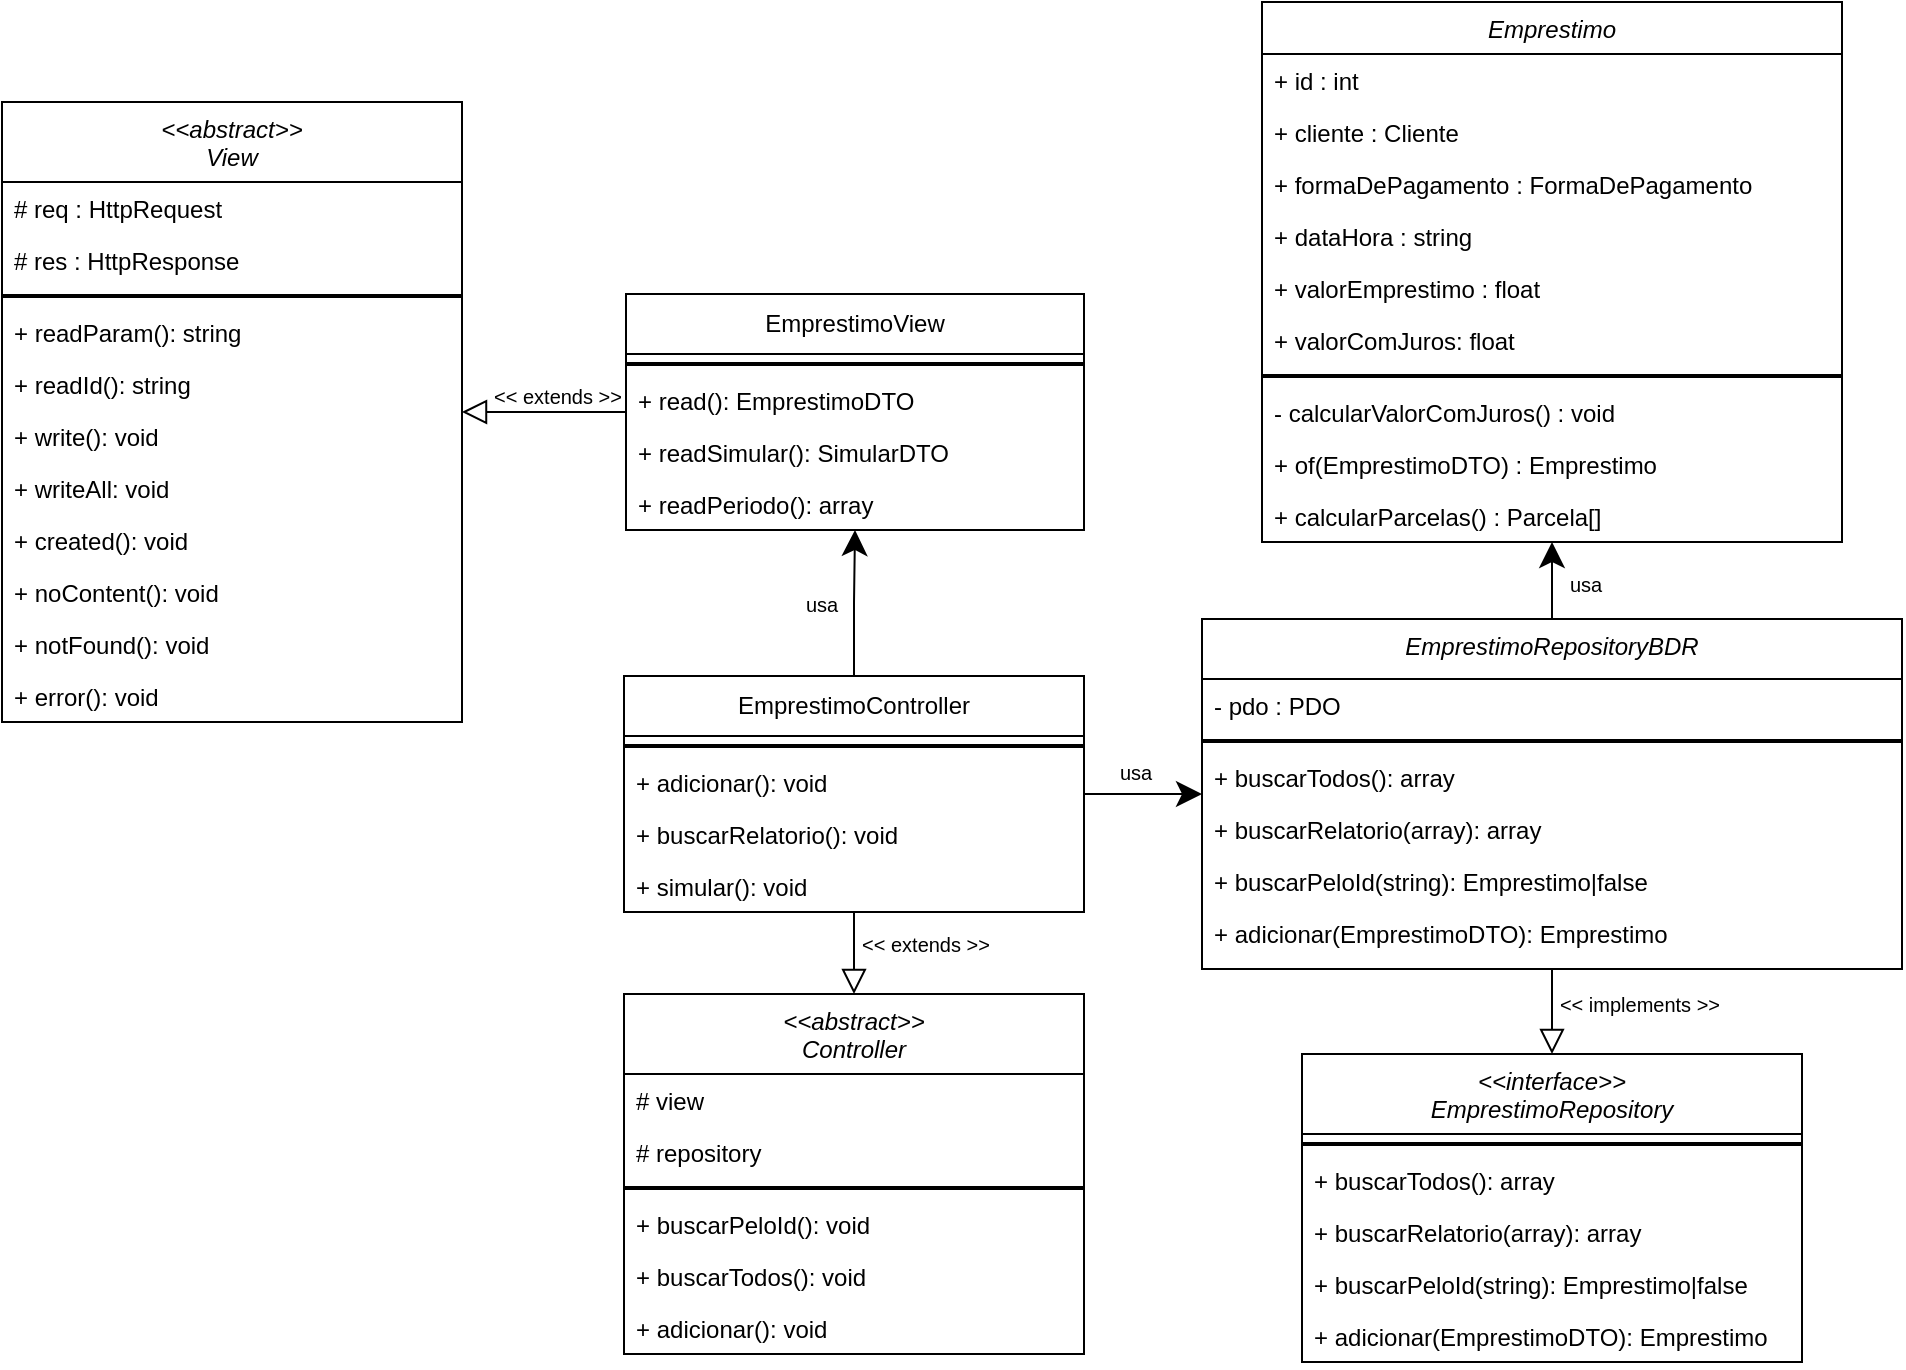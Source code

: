 <mxfile version="24.2.5" type="device">
  <diagram id="C5RBs43oDa-KdzZeNtuy" name="Page-1">
    <mxGraphModel dx="2022" dy="697" grid="1" gridSize="10" guides="1" tooltips="1" connect="1" arrows="1" fold="1" page="1" pageScale="1" pageWidth="827" pageHeight="1169" math="0" shadow="0">
      <root>
        <mxCell id="WIyWlLk6GJQsqaUBKTNV-0" />
        <mxCell id="WIyWlLk6GJQsqaUBKTNV-1" parent="WIyWlLk6GJQsqaUBKTNV-0" />
        <mxCell id="zkfFHV4jXpPFQw0GAbJ--0" value="Emprestimo" style="swimlane;fontStyle=2;align=center;verticalAlign=top;childLayout=stackLayout;horizontal=1;startSize=26;horizontalStack=0;resizeParent=1;resizeLast=0;collapsible=1;marginBottom=0;rounded=0;shadow=0;strokeWidth=1;" parent="WIyWlLk6GJQsqaUBKTNV-1" vertex="1">
          <mxGeometry x="330" y="144" width="290" height="270" as="geometry">
            <mxRectangle x="230" y="140" width="160" height="26" as="alternateBounds" />
          </mxGeometry>
        </mxCell>
        <mxCell id="zkfFHV4jXpPFQw0GAbJ--1" value="+ id : int" style="text;align=left;verticalAlign=top;spacingLeft=4;spacingRight=4;overflow=hidden;rotatable=0;points=[[0,0.5],[1,0.5]];portConstraint=eastwest;" parent="zkfFHV4jXpPFQw0GAbJ--0" vertex="1">
          <mxGeometry y="26" width="290" height="26" as="geometry" />
        </mxCell>
        <mxCell id="zkfFHV4jXpPFQw0GAbJ--2" value="+ cliente : Cliente" style="text;align=left;verticalAlign=top;spacingLeft=4;spacingRight=4;overflow=hidden;rotatable=0;points=[[0,0.5],[1,0.5]];portConstraint=eastwest;rounded=0;shadow=0;html=0;" parent="zkfFHV4jXpPFQw0GAbJ--0" vertex="1">
          <mxGeometry y="52" width="290" height="26" as="geometry" />
        </mxCell>
        <mxCell id="zkfFHV4jXpPFQw0GAbJ--3" value="+ formaDePagamento : FormaDePagamento" style="text;align=left;verticalAlign=top;spacingLeft=4;spacingRight=4;overflow=hidden;rotatable=0;points=[[0,0.5],[1,0.5]];portConstraint=eastwest;rounded=0;shadow=0;html=0;" parent="zkfFHV4jXpPFQw0GAbJ--0" vertex="1">
          <mxGeometry y="78" width="290" height="26" as="geometry" />
        </mxCell>
        <mxCell id="FDm9K9OgZXYlGnzYdE6Z-0" value="+ dataHora : string" style="text;align=left;verticalAlign=top;spacingLeft=4;spacingRight=4;overflow=hidden;rotatable=0;points=[[0,0.5],[1,0.5]];portConstraint=eastwest;" parent="zkfFHV4jXpPFQw0GAbJ--0" vertex="1">
          <mxGeometry y="104" width="290" height="26" as="geometry" />
        </mxCell>
        <mxCell id="zkfFHV4jXpPFQw0GAbJ--5" value="+ valorEmprestimo : float&#xa;" style="text;align=left;verticalAlign=top;spacingLeft=4;spacingRight=4;overflow=hidden;rotatable=0;points=[[0,0.5],[1,0.5]];portConstraint=eastwest;" parent="zkfFHV4jXpPFQw0GAbJ--0" vertex="1">
          <mxGeometry y="130" width="290" height="26" as="geometry" />
        </mxCell>
        <mxCell id="xhmtxkkdUhrxXhgRXGaF-22" value="+ valorComJuros: float&#xa;" style="text;align=left;verticalAlign=top;spacingLeft=4;spacingRight=4;overflow=hidden;rotatable=0;points=[[0,0.5],[1,0.5]];portConstraint=eastwest;" vertex="1" parent="zkfFHV4jXpPFQw0GAbJ--0">
          <mxGeometry y="156" width="290" height="26" as="geometry" />
        </mxCell>
        <mxCell id="zfqGbD3eHQCys-1M-Mq3-1" value="" style="line;strokeWidth=2;html=1;" parent="zkfFHV4jXpPFQw0GAbJ--0" vertex="1">
          <mxGeometry y="182" width="290" height="10" as="geometry" />
        </mxCell>
        <mxCell id="xhmtxkkdUhrxXhgRXGaF-24" value="- calcularValorComJuros() : void" style="text;align=left;verticalAlign=top;spacingLeft=4;spacingRight=4;overflow=hidden;rotatable=0;points=[[0,0.5],[1,0.5]];portConstraint=eastwest;" vertex="1" parent="zkfFHV4jXpPFQw0GAbJ--0">
          <mxGeometry y="192" width="290" height="26" as="geometry" />
        </mxCell>
        <mxCell id="zfqGbD3eHQCys-1M-Mq3-2" value="+ of(EmprestimoDTO) : Emprestimo" style="text;align=left;verticalAlign=top;spacingLeft=4;spacingRight=4;overflow=hidden;rotatable=0;points=[[0,0.5],[1,0.5]];portConstraint=eastwest;" parent="zkfFHV4jXpPFQw0GAbJ--0" vertex="1">
          <mxGeometry y="218" width="290" height="26" as="geometry" />
        </mxCell>
        <mxCell id="xhmtxkkdUhrxXhgRXGaF-23" value="+ calcularParcelas() : Parcela[]" style="text;align=left;verticalAlign=top;spacingLeft=4;spacingRight=4;overflow=hidden;rotatable=0;points=[[0,0.5],[1,0.5]];portConstraint=eastwest;" vertex="1" parent="zkfFHV4jXpPFQw0GAbJ--0">
          <mxGeometry y="244" width="290" height="26" as="geometry" />
        </mxCell>
        <mxCell id="V_WYXQO6eJnQUCukjR7P-0" style="edgeStyle=orthogonalEdgeStyle;rounded=0;orthogonalLoop=1;jettySize=auto;html=1;endArrow=block;endFill=0;endSize=10;" parent="WIyWlLk6GJQsqaUBKTNV-1" source="FDm9K9OgZXYlGnzYdE6Z-1" target="FDm9K9OgZXYlGnzYdE6Z-13" edge="1">
          <mxGeometry relative="1" as="geometry" />
        </mxCell>
        <mxCell id="V_WYXQO6eJnQUCukjR7P-3" style="edgeStyle=orthogonalEdgeStyle;rounded=0;orthogonalLoop=1;jettySize=auto;html=1;endSize=10;" parent="WIyWlLk6GJQsqaUBKTNV-1" source="FDm9K9OgZXYlGnzYdE6Z-1" target="FDm9K9OgZXYlGnzYdE6Z-37" edge="1">
          <mxGeometry relative="1" as="geometry" />
        </mxCell>
        <mxCell id="FDm9K9OgZXYlGnzYdE6Z-1" value="EmprestimoController" style="swimlane;fontStyle=0;childLayout=stackLayout;horizontal=1;startSize=30;horizontalStack=0;resizeParent=1;resizeParentMax=0;resizeLast=0;collapsible=1;marginBottom=0;whiteSpace=wrap;html=1;" parent="WIyWlLk6GJQsqaUBKTNV-1" vertex="1">
          <mxGeometry x="11" y="481" width="230" height="118" as="geometry" />
        </mxCell>
        <mxCell id="FDm9K9OgZXYlGnzYdE6Z-5" value="" style="line;strokeWidth=2;html=1;" parent="FDm9K9OgZXYlGnzYdE6Z-1" vertex="1">
          <mxGeometry y="30" width="230" height="10" as="geometry" />
        </mxCell>
        <mxCell id="xhmtxkkdUhrxXhgRXGaF-9" value="+ adicionar(): void" style="text;align=left;verticalAlign=top;spacingLeft=4;spacingRight=4;overflow=hidden;rotatable=0;points=[[0,0.5],[1,0.5]];portConstraint=eastwest;" vertex="1" parent="FDm9K9OgZXYlGnzYdE6Z-1">
          <mxGeometry y="40" width="230" height="26" as="geometry" />
        </mxCell>
        <mxCell id="xhmtxkkdUhrxXhgRXGaF-10" value="+ buscarRelatorio(): void" style="text;align=left;verticalAlign=top;spacingLeft=4;spacingRight=4;overflow=hidden;rotatable=0;points=[[0,0.5],[1,0.5]];portConstraint=eastwest;" vertex="1" parent="FDm9K9OgZXYlGnzYdE6Z-1">
          <mxGeometry y="66" width="230" height="26" as="geometry" />
        </mxCell>
        <mxCell id="xhmtxkkdUhrxXhgRXGaF-11" value="+ simular(): void" style="text;align=left;verticalAlign=top;spacingLeft=4;spacingRight=4;overflow=hidden;rotatable=0;points=[[0,0.5],[1,0.5]];portConstraint=eastwest;" vertex="1" parent="FDm9K9OgZXYlGnzYdE6Z-1">
          <mxGeometry y="92" width="230" height="26" as="geometry" />
        </mxCell>
        <mxCell id="FDm9K9OgZXYlGnzYdE6Z-13" value="&lt;&lt;abstract&gt;&gt;&#xa;Controller" style="swimlane;fontStyle=2;align=center;verticalAlign=top;childLayout=stackLayout;horizontal=1;startSize=40;horizontalStack=0;resizeParent=1;resizeLast=0;collapsible=1;marginBottom=0;rounded=0;shadow=0;strokeWidth=1;" parent="WIyWlLk6GJQsqaUBKTNV-1" vertex="1">
          <mxGeometry x="11" y="640" width="230" height="180" as="geometry">
            <mxRectangle x="230" y="140" width="160" height="26" as="alternateBounds" />
          </mxGeometry>
        </mxCell>
        <mxCell id="FDm9K9OgZXYlGnzYdE6Z-14" value="# view" style="text;align=left;verticalAlign=top;spacingLeft=4;spacingRight=4;overflow=hidden;rotatable=0;points=[[0,0.5],[1,0.5]];portConstraint=eastwest;" parent="FDm9K9OgZXYlGnzYdE6Z-13" vertex="1">
          <mxGeometry y="40" width="230" height="26" as="geometry" />
        </mxCell>
        <mxCell id="FDm9K9OgZXYlGnzYdE6Z-15" value="# repository" style="text;align=left;verticalAlign=top;spacingLeft=4;spacingRight=4;overflow=hidden;rotatable=0;points=[[0,0.5],[1,0.5]];portConstraint=eastwest;rounded=0;shadow=0;html=0;" parent="FDm9K9OgZXYlGnzYdE6Z-13" vertex="1">
          <mxGeometry y="66" width="230" height="26" as="geometry" />
        </mxCell>
        <mxCell id="FDm9K9OgZXYlGnzYdE6Z-20" value="" style="line;strokeWidth=2;html=1;" parent="FDm9K9OgZXYlGnzYdE6Z-13" vertex="1">
          <mxGeometry y="92" width="230" height="10" as="geometry" />
        </mxCell>
        <mxCell id="FDm9K9OgZXYlGnzYdE6Z-17" value="+ buscarPeloId(): void" style="text;align=left;verticalAlign=top;spacingLeft=4;spacingRight=4;overflow=hidden;rotatable=0;points=[[0,0.5],[1,0.5]];portConstraint=eastwest;" parent="FDm9K9OgZXYlGnzYdE6Z-13" vertex="1">
          <mxGeometry y="102" width="230" height="26" as="geometry" />
        </mxCell>
        <mxCell id="FDm9K9OgZXYlGnzYdE6Z-18" value="+ buscarTodos(): void" style="text;align=left;verticalAlign=top;spacingLeft=4;spacingRight=4;overflow=hidden;rotatable=0;points=[[0,0.5],[1,0.5]];portConstraint=eastwest;" parent="FDm9K9OgZXYlGnzYdE6Z-13" vertex="1">
          <mxGeometry y="128" width="230" height="26" as="geometry" />
        </mxCell>
        <mxCell id="FDm9K9OgZXYlGnzYdE6Z-21" value="+ adicionar(): void" style="text;align=left;verticalAlign=top;spacingLeft=4;spacingRight=4;overflow=hidden;rotatable=0;points=[[0,0.5],[1,0.5]];portConstraint=eastwest;" parent="FDm9K9OgZXYlGnzYdE6Z-13" vertex="1">
          <mxGeometry y="154" width="230" height="26" as="geometry" />
        </mxCell>
        <mxCell id="FDm9K9OgZXYlGnzYdE6Z-26" value="&lt;&lt;abstract&gt;&gt;&#xa;View" style="swimlane;fontStyle=2;align=center;verticalAlign=top;childLayout=stackLayout;horizontal=1;startSize=40;horizontalStack=0;resizeParent=1;resizeLast=0;collapsible=1;marginBottom=0;rounded=0;shadow=0;strokeWidth=1;" parent="WIyWlLk6GJQsqaUBKTNV-1" vertex="1">
          <mxGeometry x="-300" y="194" width="230" height="310" as="geometry">
            <mxRectangle x="230" y="140" width="160" height="26" as="alternateBounds" />
          </mxGeometry>
        </mxCell>
        <mxCell id="FDm9K9OgZXYlGnzYdE6Z-27" value="# req : HttpRequest" style="text;align=left;verticalAlign=top;spacingLeft=4;spacingRight=4;overflow=hidden;rotatable=0;points=[[0,0.5],[1,0.5]];portConstraint=eastwest;" parent="FDm9K9OgZXYlGnzYdE6Z-26" vertex="1">
          <mxGeometry y="40" width="230" height="26" as="geometry" />
        </mxCell>
        <mxCell id="FDm9K9OgZXYlGnzYdE6Z-28" value="# res : HttpResponse" style="text;align=left;verticalAlign=top;spacingLeft=4;spacingRight=4;overflow=hidden;rotatable=0;points=[[0,0.5],[1,0.5]];portConstraint=eastwest;rounded=0;shadow=0;html=0;" parent="FDm9K9OgZXYlGnzYdE6Z-26" vertex="1">
          <mxGeometry y="66" width="230" height="26" as="geometry" />
        </mxCell>
        <mxCell id="FDm9K9OgZXYlGnzYdE6Z-30" value="" style="line;strokeWidth=2;html=1;" parent="FDm9K9OgZXYlGnzYdE6Z-26" vertex="1">
          <mxGeometry y="92" width="230" height="10" as="geometry" />
        </mxCell>
        <mxCell id="FDm9K9OgZXYlGnzYdE6Z-33" value="+ readParam(): string" style="text;align=left;verticalAlign=top;spacingLeft=4;spacingRight=4;overflow=hidden;rotatable=0;points=[[0,0.5],[1,0.5]];portConstraint=eastwest;" parent="FDm9K9OgZXYlGnzYdE6Z-26" vertex="1">
          <mxGeometry y="102" width="230" height="26" as="geometry" />
        </mxCell>
        <mxCell id="xhmtxkkdUhrxXhgRXGaF-0" value="+ readId(): string" style="text;align=left;verticalAlign=top;spacingLeft=4;spacingRight=4;overflow=hidden;rotatable=0;points=[[0,0.5],[1,0.5]];portConstraint=eastwest;" vertex="1" parent="FDm9K9OgZXYlGnzYdE6Z-26">
          <mxGeometry y="128" width="230" height="26" as="geometry" />
        </mxCell>
        <mxCell id="FDm9K9OgZXYlGnzYdE6Z-31" value="+ write(): void " style="text;align=left;verticalAlign=top;spacingLeft=4;spacingRight=4;overflow=hidden;rotatable=0;points=[[0,0.5],[1,0.5]];portConstraint=eastwest;" parent="FDm9K9OgZXYlGnzYdE6Z-26" vertex="1">
          <mxGeometry y="154" width="230" height="26" as="geometry" />
        </mxCell>
        <mxCell id="FDm9K9OgZXYlGnzYdE6Z-36" value="+ writeAll: void" style="text;align=left;verticalAlign=top;spacingLeft=4;spacingRight=4;overflow=hidden;rotatable=0;points=[[0,0.5],[1,0.5]];portConstraint=eastwest;" parent="FDm9K9OgZXYlGnzYdE6Z-26" vertex="1">
          <mxGeometry y="180" width="230" height="26" as="geometry" />
        </mxCell>
        <mxCell id="FDm9K9OgZXYlGnzYdE6Z-32" value="+ created(): void" style="text;align=left;verticalAlign=top;spacingLeft=4;spacingRight=4;overflow=hidden;rotatable=0;points=[[0,0.5],[1,0.5]];portConstraint=eastwest;" parent="FDm9K9OgZXYlGnzYdE6Z-26" vertex="1">
          <mxGeometry y="206" width="230" height="26" as="geometry" />
        </mxCell>
        <mxCell id="xhmtxkkdUhrxXhgRXGaF-1" value="+ noContent(): void" style="text;align=left;verticalAlign=top;spacingLeft=4;spacingRight=4;overflow=hidden;rotatable=0;points=[[0,0.5],[1,0.5]];portConstraint=eastwest;" vertex="1" parent="FDm9K9OgZXYlGnzYdE6Z-26">
          <mxGeometry y="232" width="230" height="26" as="geometry" />
        </mxCell>
        <mxCell id="FDm9K9OgZXYlGnzYdE6Z-34" value="+ notFound(): void" style="text;align=left;verticalAlign=top;spacingLeft=4;spacingRight=4;overflow=hidden;rotatable=0;points=[[0,0.5],[1,0.5]];portConstraint=eastwest;" parent="FDm9K9OgZXYlGnzYdE6Z-26" vertex="1">
          <mxGeometry y="258" width="230" height="26" as="geometry" />
        </mxCell>
        <mxCell id="FDm9K9OgZXYlGnzYdE6Z-35" value="+ error(): void" style="text;align=left;verticalAlign=top;spacingLeft=4;spacingRight=4;overflow=hidden;rotatable=0;points=[[0,0.5],[1,0.5]];portConstraint=eastwest;" parent="FDm9K9OgZXYlGnzYdE6Z-26" vertex="1">
          <mxGeometry y="284" width="230" height="26" as="geometry" />
        </mxCell>
        <mxCell id="FDm9K9OgZXYlGnzYdE6Z-37" value="EmprestimoView" style="swimlane;fontStyle=0;childLayout=stackLayout;horizontal=1;startSize=30;horizontalStack=0;resizeParent=1;resizeParentMax=0;resizeLast=0;collapsible=1;marginBottom=0;whiteSpace=wrap;html=1;" parent="WIyWlLk6GJQsqaUBKTNV-1" vertex="1">
          <mxGeometry x="12" y="290" width="229" height="118" as="geometry" />
        </mxCell>
        <mxCell id="FDm9K9OgZXYlGnzYdE6Z-38" value="" style="line;strokeWidth=2;html=1;" parent="FDm9K9OgZXYlGnzYdE6Z-37" vertex="1">
          <mxGeometry y="30" width="229" height="10" as="geometry" />
        </mxCell>
        <mxCell id="zfqGbD3eHQCys-1M-Mq3-0" value="+ read(): EmprestimoDTO" style="text;align=left;verticalAlign=top;spacingLeft=4;spacingRight=4;overflow=hidden;rotatable=0;points=[[0,0.5],[1,0.5]];portConstraint=eastwest;" parent="FDm9K9OgZXYlGnzYdE6Z-37" vertex="1">
          <mxGeometry y="40" width="229" height="26" as="geometry" />
        </mxCell>
        <mxCell id="xhmtxkkdUhrxXhgRXGaF-4" value="+ readSimular(): SimularDTO" style="text;align=left;verticalAlign=top;spacingLeft=4;spacingRight=4;overflow=hidden;rotatable=0;points=[[0,0.5],[1,0.5]];portConstraint=eastwest;" vertex="1" parent="FDm9K9OgZXYlGnzYdE6Z-37">
          <mxGeometry y="66" width="229" height="26" as="geometry" />
        </mxCell>
        <mxCell id="xhmtxkkdUhrxXhgRXGaF-6" value="+ readPeriodo(): array" style="text;align=left;verticalAlign=top;spacingLeft=4;spacingRight=4;overflow=hidden;rotatable=0;points=[[0,0.5],[1,0.5]];portConstraint=eastwest;" vertex="1" parent="FDm9K9OgZXYlGnzYdE6Z-37">
          <mxGeometry y="92" width="229" height="26" as="geometry" />
        </mxCell>
        <mxCell id="FDm9K9OgZXYlGnzYdE6Z-40" value="&lt;&lt;interface&gt;&gt;&#xa;EmprestimoRepository" style="swimlane;fontStyle=2;align=center;verticalAlign=top;childLayout=stackLayout;horizontal=1;startSize=40;horizontalStack=0;resizeParent=1;resizeLast=0;collapsible=1;marginBottom=0;rounded=0;shadow=0;strokeWidth=1;" parent="WIyWlLk6GJQsqaUBKTNV-1" vertex="1">
          <mxGeometry x="350" y="670" width="250" height="154" as="geometry">
            <mxRectangle x="230" y="140" width="160" height="26" as="alternateBounds" />
          </mxGeometry>
        </mxCell>
        <mxCell id="FDm9K9OgZXYlGnzYdE6Z-43" value="" style="line;strokeWidth=2;html=1;" parent="FDm9K9OgZXYlGnzYdE6Z-40" vertex="1">
          <mxGeometry y="40" width="250" height="10" as="geometry" />
        </mxCell>
        <mxCell id="FDm9K9OgZXYlGnzYdE6Z-44" value="+ buscarTodos(): array" style="text;align=left;verticalAlign=top;spacingLeft=4;spacingRight=4;overflow=hidden;rotatable=0;points=[[0,0.5],[1,0.5]];portConstraint=eastwest;" parent="FDm9K9OgZXYlGnzYdE6Z-40" vertex="1">
          <mxGeometry y="50" width="250" height="26" as="geometry" />
        </mxCell>
        <mxCell id="xhmtxkkdUhrxXhgRXGaF-16" value="+ buscarRelatorio(array): array" style="text;align=left;verticalAlign=top;spacingLeft=4;spacingRight=4;overflow=hidden;rotatable=0;points=[[0,0.5],[1,0.5]];portConstraint=eastwest;" vertex="1" parent="FDm9K9OgZXYlGnzYdE6Z-40">
          <mxGeometry y="76" width="250" height="26" as="geometry" />
        </mxCell>
        <mxCell id="FDm9K9OgZXYlGnzYdE6Z-45" value="+ buscarPeloId(string): Emprestimo|false" style="text;align=left;verticalAlign=top;spacingLeft=4;spacingRight=4;overflow=hidden;rotatable=0;points=[[0,0.5],[1,0.5]];portConstraint=eastwest;" parent="FDm9K9OgZXYlGnzYdE6Z-40" vertex="1">
          <mxGeometry y="102" width="250" height="26" as="geometry" />
        </mxCell>
        <mxCell id="FDm9K9OgZXYlGnzYdE6Z-46" value="+ adicionar(EmprestimoDTO): Emprestimo" style="text;align=left;verticalAlign=top;spacingLeft=4;spacingRight=4;overflow=hidden;rotatable=0;points=[[0,0.5],[1,0.5]];portConstraint=eastwest;" parent="FDm9K9OgZXYlGnzYdE6Z-40" vertex="1">
          <mxGeometry y="128" width="250" height="26" as="geometry" />
        </mxCell>
        <mxCell id="FDm9K9OgZXYlGnzYdE6Z-50" value="EmprestimoRepositoryBDR" style="swimlane;fontStyle=2;align=center;verticalAlign=top;childLayout=stackLayout;horizontal=1;startSize=30;horizontalStack=0;resizeParent=1;resizeLast=0;collapsible=1;marginBottom=0;rounded=0;shadow=0;strokeWidth=1;" parent="WIyWlLk6GJQsqaUBKTNV-1" vertex="1">
          <mxGeometry x="300" y="452.5" width="350" height="175" as="geometry">
            <mxRectangle x="230" y="140" width="160" height="26" as="alternateBounds" />
          </mxGeometry>
        </mxCell>
        <mxCell id="FDm9K9OgZXYlGnzYdE6Z-51" value="- pdo : PDO" style="text;align=left;verticalAlign=top;spacingLeft=4;spacingRight=4;overflow=hidden;rotatable=0;points=[[0,0.5],[1,0.5]];portConstraint=eastwest;" parent="FDm9K9OgZXYlGnzYdE6Z-50" vertex="1">
          <mxGeometry y="30" width="350" height="26" as="geometry" />
        </mxCell>
        <mxCell id="FDm9K9OgZXYlGnzYdE6Z-54" value="" style="line;strokeWidth=2;html=1;" parent="FDm9K9OgZXYlGnzYdE6Z-50" vertex="1">
          <mxGeometry y="56" width="350" height="10" as="geometry" />
        </mxCell>
        <mxCell id="xhmtxkkdUhrxXhgRXGaF-17" value="+ buscarTodos(): array" style="text;align=left;verticalAlign=top;spacingLeft=4;spacingRight=4;overflow=hidden;rotatable=0;points=[[0,0.5],[1,0.5]];portConstraint=eastwest;" vertex="1" parent="FDm9K9OgZXYlGnzYdE6Z-50">
          <mxGeometry y="66" width="350" height="26" as="geometry" />
        </mxCell>
        <mxCell id="xhmtxkkdUhrxXhgRXGaF-18" value="+ buscarRelatorio(array): array" style="text;align=left;verticalAlign=top;spacingLeft=4;spacingRight=4;overflow=hidden;rotatable=0;points=[[0,0.5],[1,0.5]];portConstraint=eastwest;" vertex="1" parent="FDm9K9OgZXYlGnzYdE6Z-50">
          <mxGeometry y="92" width="350" height="26" as="geometry" />
        </mxCell>
        <mxCell id="xhmtxkkdUhrxXhgRXGaF-19" value="+ buscarPeloId(string): Emprestimo|false" style="text;align=left;verticalAlign=top;spacingLeft=4;spacingRight=4;overflow=hidden;rotatable=0;points=[[0,0.5],[1,0.5]];portConstraint=eastwest;" vertex="1" parent="FDm9K9OgZXYlGnzYdE6Z-50">
          <mxGeometry y="118" width="350" height="26" as="geometry" />
        </mxCell>
        <mxCell id="xhmtxkkdUhrxXhgRXGaF-20" value="+ adicionar(EmprestimoDTO): Emprestimo" style="text;align=left;verticalAlign=top;spacingLeft=4;spacingRight=4;overflow=hidden;rotatable=0;points=[[0,0.5],[1,0.5]];portConstraint=eastwest;" vertex="1" parent="FDm9K9OgZXYlGnzYdE6Z-50">
          <mxGeometry y="144" width="350" height="26" as="geometry" />
        </mxCell>
        <mxCell id="FDm9K9OgZXYlGnzYdE6Z-59" value="" style="endArrow=classic;html=1;rounded=0;endFill=1;startSize=20;sourcePerimeterSpacing=20;endSize=10;exitX=1;exitY=0.5;exitDx=0;exitDy=0;" parent="WIyWlLk6GJQsqaUBKTNV-1" source="FDm9K9OgZXYlGnzYdE6Z-1" target="FDm9K9OgZXYlGnzYdE6Z-50" edge="1">
          <mxGeometry width="50" height="50" relative="1" as="geometry">
            <mxPoint x="300" y="600" as="sourcePoint" />
            <mxPoint x="340" y="540" as="targetPoint" />
            <Array as="points" />
          </mxGeometry>
        </mxCell>
        <mxCell id="FDm9K9OgZXYlGnzYdE6Z-60" value="" style="endArrow=classic;html=1;rounded=0;endFill=1;startSize=20;sourcePerimeterSpacing=20;endSize=10;exitX=0.5;exitY=0;exitDx=0;exitDy=0;entryX=0.5;entryY=1;entryDx=0;entryDy=0;" parent="WIyWlLk6GJQsqaUBKTNV-1" source="FDm9K9OgZXYlGnzYdE6Z-50" target="zkfFHV4jXpPFQw0GAbJ--0" edge="1">
          <mxGeometry width="50" height="50" relative="1" as="geometry">
            <mxPoint x="254" y="320" as="sourcePoint" />
            <mxPoint x="604" y="260" as="targetPoint" />
            <Array as="points" />
          </mxGeometry>
        </mxCell>
        <mxCell id="FDm9K9OgZXYlGnzYdE6Z-62" value="" style="endArrow=block;html=1;rounded=0;endFill=0;startSize=20;sourcePerimeterSpacing=20;endSize=10;exitX=0.5;exitY=1;exitDx=0;exitDy=0;entryX=0.5;entryY=0;entryDx=0;entryDy=0;" parent="WIyWlLk6GJQsqaUBKTNV-1" source="FDm9K9OgZXYlGnzYdE6Z-50" target="FDm9K9OgZXYlGnzYdE6Z-40" edge="1">
          <mxGeometry width="50" height="50" relative="1" as="geometry">
            <mxPoint x="605" y="610" as="sourcePoint" />
            <mxPoint x="560" y="670" as="targetPoint" />
            <Array as="points" />
          </mxGeometry>
        </mxCell>
        <mxCell id="V_WYXQO6eJnQUCukjR7P-1" style="rounded=0;orthogonalLoop=1;jettySize=auto;html=1;endSize=10;endArrow=block;endFill=0;" parent="WIyWlLk6GJQsqaUBKTNV-1" source="FDm9K9OgZXYlGnzYdE6Z-37" target="FDm9K9OgZXYlGnzYdE6Z-26" edge="1">
          <mxGeometry relative="1" as="geometry" />
        </mxCell>
        <mxCell id="xhmtxkkdUhrxXhgRXGaF-2" value="&amp;lt;&amp;lt; implements &amp;gt;&amp;gt;" style="text;html=1;align=center;verticalAlign=middle;whiteSpace=wrap;rounded=0;fillColor=none;fontSize=10;" vertex="1" parent="WIyWlLk6GJQsqaUBKTNV-1">
          <mxGeometry x="464" y="630" width="110" height="30" as="geometry" />
        </mxCell>
        <mxCell id="xhmtxkkdUhrxXhgRXGaF-12" value="&amp;lt;&amp;lt; extends &amp;gt;&amp;gt;" style="text;html=1;align=center;verticalAlign=middle;whiteSpace=wrap;rounded=0;fillColor=none;fontSize=10;" vertex="1" parent="WIyWlLk6GJQsqaUBKTNV-1">
          <mxGeometry x="-77" y="326" width="110" height="30" as="geometry" />
        </mxCell>
        <mxCell id="xhmtxkkdUhrxXhgRXGaF-13" value="&amp;lt;&amp;lt; extends &amp;gt;&amp;gt;" style="text;html=1;align=center;verticalAlign=middle;whiteSpace=wrap;rounded=0;fillColor=none;fontSize=10;" vertex="1" parent="WIyWlLk6GJQsqaUBKTNV-1">
          <mxGeometry x="107" y="600" width="110" height="30" as="geometry" />
        </mxCell>
        <mxCell id="xhmtxkkdUhrxXhgRXGaF-14" value="usa" style="text;html=1;align=center;verticalAlign=middle;whiteSpace=wrap;rounded=0;fillColor=none;fontSize=10;" vertex="1" parent="WIyWlLk6GJQsqaUBKTNV-1">
          <mxGeometry x="90" y="430" width="40" height="30" as="geometry" />
        </mxCell>
        <mxCell id="xhmtxkkdUhrxXhgRXGaF-15" value="usa" style="text;html=1;align=center;verticalAlign=middle;whiteSpace=wrap;rounded=0;fillColor=none;fontSize=10;" vertex="1" parent="WIyWlLk6GJQsqaUBKTNV-1">
          <mxGeometry x="247" y="514" width="40" height="30" as="geometry" />
        </mxCell>
        <mxCell id="xhmtxkkdUhrxXhgRXGaF-21" value="usa" style="text;html=1;align=center;verticalAlign=middle;whiteSpace=wrap;rounded=0;fillColor=none;fontSize=10;" vertex="1" parent="WIyWlLk6GJQsqaUBKTNV-1">
          <mxGeometry x="472" y="420" width="40" height="30" as="geometry" />
        </mxCell>
      </root>
    </mxGraphModel>
  </diagram>
</mxfile>
